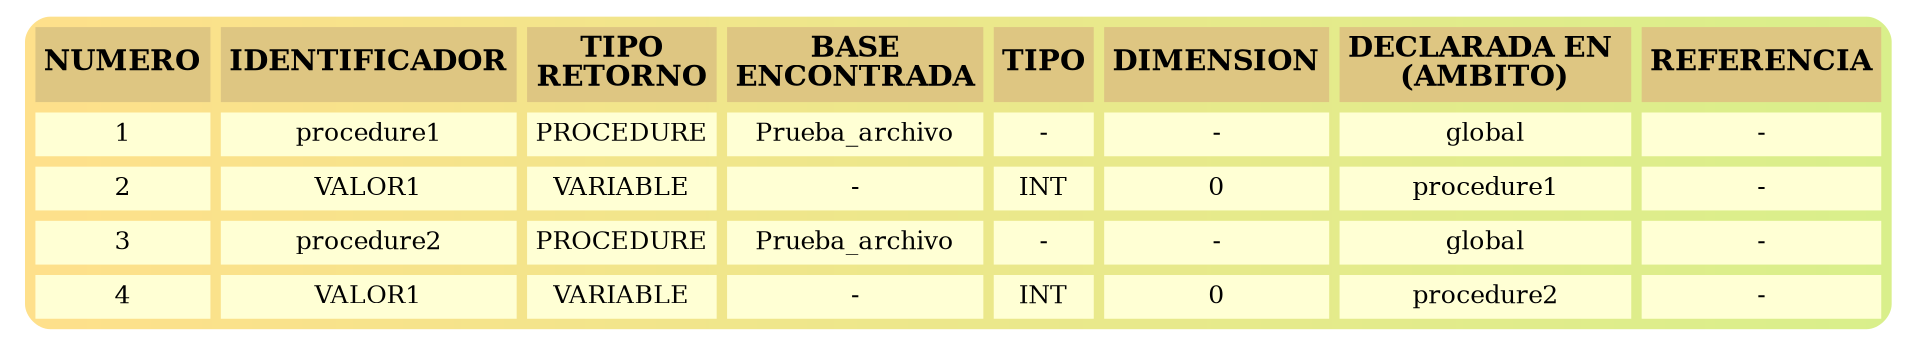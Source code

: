 digraph G{
graph [ dpi = 150 ];
a0 [shape=none label=<
<TABLE border="0" cellspacing="5" cellpadding="4" style="rounded" bgcolor="/rdylgn11/5:/rdylgn11/7">
<TR>
<TD colspan="1" bgcolor="#DEC682"><FONT POINT-SIZE="14"><B>NUMERO</B></FONT></TD>
<TD colspan="1" bgcolor="#DEC682"><FONT POINT-SIZE="14"><B>IDENTIFICADOR</B></FONT></TD>
<TD colspan="1" bgcolor="#DEC682"><FONT POINT-SIZE="14"><B>TIPO<br/>RETORNO</B></FONT></TD>
<TD colspan="1" bgcolor="#DEC682"><FONT POINT-SIZE="14"><B>BASE<br/>ENCONTRADA</B></FONT></TD>
<TD colspan="1" bgcolor="#DEC682"><FONT POINT-SIZE="14"><B>TIPO</B></FONT></TD>
<TD colspan="1" bgcolor="#DEC682"><FONT POINT-SIZE="14"><B>DIMENSION</B></FONT></TD>
<TD colspan="1" bgcolor="#DEC682"><FONT POINT-SIZE="14"><B>DECLARADA EN <br/>(AMBITO)</B></FONT></TD>
<TD colspan="1" bgcolor="#DEC682"><FONT POINT-SIZE="14"><B>REFERENCIA</B></FONT></TD>
</TR>
<TR>
<TD  colspan="1" bgcolor="#ffffd4"><FONT POINT-SIZE="12">1</FONT></TD>
<TD  colspan="1" bgcolor="#ffffd4"><FONT POINT-SIZE="12">procedure1</FONT></TD>
<TD  colspan="1" bgcolor="#ffffd4"><FONT POINT-SIZE="12">PROCEDURE</FONT></TD>
<TD  colspan="1" bgcolor="#ffffd4"><FONT POINT-SIZE="12">Prueba_archivo</FONT></TD>
<TD  colspan="1" bgcolor="#ffffd4"><FONT POINT-SIZE="12">-</FONT></TD>
<TD  colspan="1" bgcolor="#ffffd4"><FONT POINT-SIZE="12">-</FONT></TD>
<TD  colspan="1" bgcolor="#ffffd4"><FONT POINT-SIZE="12">global</FONT></TD>
<TD  colspan="1" bgcolor="#ffffd4"><FONT POINT-SIZE="12">-</FONT></TD>
</TR>
<TR>
<TD  colspan="1" bgcolor="#ffffd4"><FONT POINT-SIZE="12">2</FONT></TD>
<TD  colspan="1" bgcolor="#ffffd4"><FONT POINT-SIZE="12">VALOR1</FONT></TD>
<TD  colspan="1" bgcolor="#ffffd4"><FONT POINT-SIZE="12">VARIABLE</FONT></TD>
<TD  colspan="1" bgcolor="#ffffd4"><FONT POINT-SIZE="12">-</FONT></TD>
<TD  colspan="1" bgcolor="#ffffd4"><FONT POINT-SIZE="12">INT</FONT></TD>
<TD  colspan="1" bgcolor="#ffffd4"><FONT POINT-SIZE="12">0</FONT></TD>
<TD  colspan="1" bgcolor="#ffffd4"><FONT POINT-SIZE="12">procedure1</FONT></TD>
<TD  colspan="1" bgcolor="#ffffd4"><FONT POINT-SIZE="12">-</FONT></TD>
</TR>
<TR>
<TD  colspan="1" bgcolor="#ffffd4"><FONT POINT-SIZE="12">3</FONT></TD>
<TD  colspan="1" bgcolor="#ffffd4"><FONT POINT-SIZE="12">procedure2</FONT></TD>
<TD  colspan="1" bgcolor="#ffffd4"><FONT POINT-SIZE="12">PROCEDURE</FONT></TD>
<TD  colspan="1" bgcolor="#ffffd4"><FONT POINT-SIZE="12">Prueba_archivo</FONT></TD>
<TD  colspan="1" bgcolor="#ffffd4"><FONT POINT-SIZE="12">-</FONT></TD>
<TD  colspan="1" bgcolor="#ffffd4"><FONT POINT-SIZE="12">-</FONT></TD>
<TD  colspan="1" bgcolor="#ffffd4"><FONT POINT-SIZE="12">global</FONT></TD>
<TD  colspan="1" bgcolor="#ffffd4"><FONT POINT-SIZE="12">-</FONT></TD>
</TR>
<TR>
<TD  colspan="1" bgcolor="#ffffd4"><FONT POINT-SIZE="12">4</FONT></TD>
<TD  colspan="1" bgcolor="#ffffd4"><FONT POINT-SIZE="12">VALOR1</FONT></TD>
<TD  colspan="1" bgcolor="#ffffd4"><FONT POINT-SIZE="12">VARIABLE</FONT></TD>
<TD  colspan="1" bgcolor="#ffffd4"><FONT POINT-SIZE="12">-</FONT></TD>
<TD  colspan="1" bgcolor="#ffffd4"><FONT POINT-SIZE="12">INT</FONT></TD>
<TD  colspan="1" bgcolor="#ffffd4"><FONT POINT-SIZE="12">0</FONT></TD>
<TD  colspan="1" bgcolor="#ffffd4"><FONT POINT-SIZE="12">procedure2</FONT></TD>
<TD  colspan="1" bgcolor="#ffffd4"><FONT POINT-SIZE="12">-</FONT></TD>
</TR>
</TABLE>>];
}
